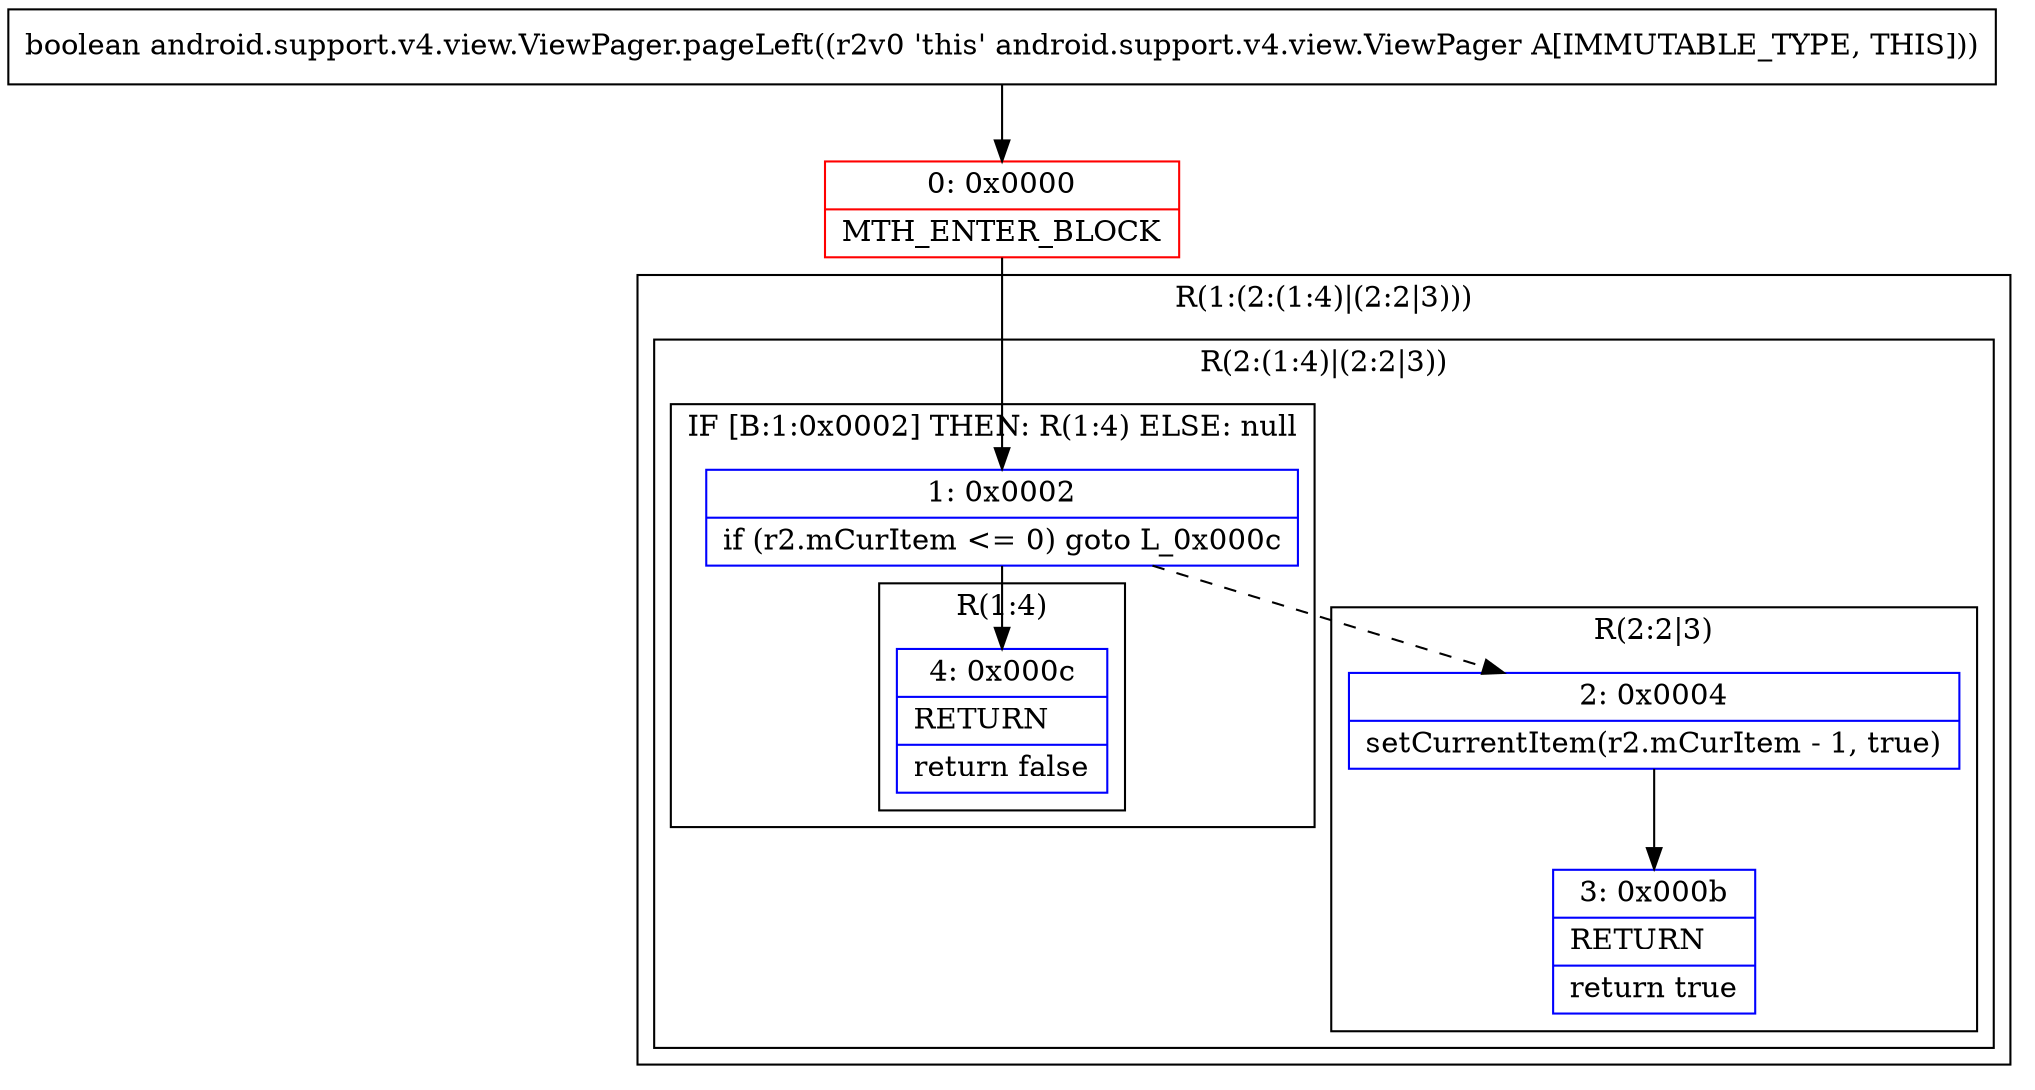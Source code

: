 digraph "CFG forandroid.support.v4.view.ViewPager.pageLeft()Z" {
subgraph cluster_Region_806953977 {
label = "R(1:(2:(1:4)|(2:2|3)))";
node [shape=record,color=blue];
subgraph cluster_Region_1181798121 {
label = "R(2:(1:4)|(2:2|3))";
node [shape=record,color=blue];
subgraph cluster_IfRegion_1596241640 {
label = "IF [B:1:0x0002] THEN: R(1:4) ELSE: null";
node [shape=record,color=blue];
Node_1 [shape=record,label="{1\:\ 0x0002|if (r2.mCurItem \<= 0) goto L_0x000c\l}"];
subgraph cluster_Region_300176404 {
label = "R(1:4)";
node [shape=record,color=blue];
Node_4 [shape=record,label="{4\:\ 0x000c|RETURN\l|return false\l}"];
}
}
subgraph cluster_Region_1755036474 {
label = "R(2:2|3)";
node [shape=record,color=blue];
Node_2 [shape=record,label="{2\:\ 0x0004|setCurrentItem(r2.mCurItem \- 1, true)\l}"];
Node_3 [shape=record,label="{3\:\ 0x000b|RETURN\l|return true\l}"];
}
}
}
Node_0 [shape=record,color=red,label="{0\:\ 0x0000|MTH_ENTER_BLOCK\l}"];
MethodNode[shape=record,label="{boolean android.support.v4.view.ViewPager.pageLeft((r2v0 'this' android.support.v4.view.ViewPager A[IMMUTABLE_TYPE, THIS])) }"];
MethodNode -> Node_0;
Node_1 -> Node_2[style=dashed];
Node_1 -> Node_4;
Node_2 -> Node_3;
Node_0 -> Node_1;
}

